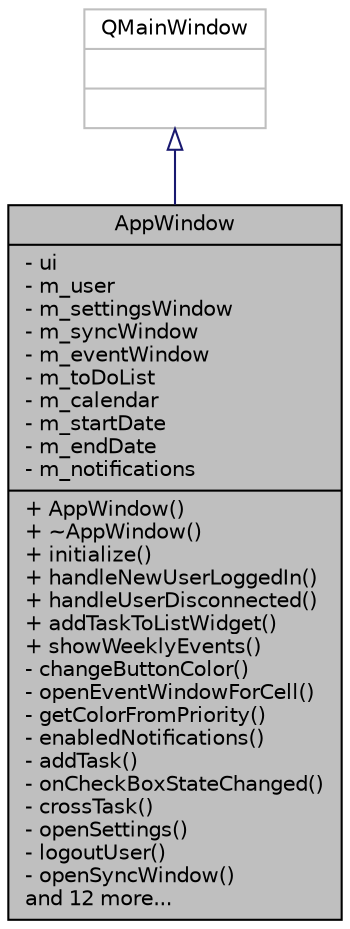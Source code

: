 digraph "AppWindow"
{
 // LATEX_PDF_SIZE
  edge [fontname="Helvetica",fontsize="10",labelfontname="Helvetica",labelfontsize="10"];
  node [fontname="Helvetica",fontsize="10",shape=record];
  Node1 [label="{AppWindow\n|- ui\l- m_user\l- m_settingsWindow\l- m_syncWindow\l- m_eventWindow\l- m_toDoList\l- m_calendar\l- m_startDate\l- m_endDate\l- m_notifications\l|+ AppWindow()\l+ ~AppWindow()\l+ initialize()\l+ handleNewUserLoggedIn()\l+ handleUserDisconnected()\l+ addTaskToListWidget()\l+ showWeeklyEvents()\l- changeButtonColor()\l- openEventWindowForCell()\l- getColorFromPriority()\l- enabledNotifications()\l- addTask()\l- onCheckBoxStateChanged()\l- crossTask()\l- openSettings()\l- logoutUser()\l- openSyncWindow()\land 12 more...\l}",height=0.2,width=0.4,color="black", fillcolor="grey75", style="filled", fontcolor="black",tooltip=" "];
  Node2 -> Node1 [dir="back",color="midnightblue",fontsize="10",style="solid",arrowtail="onormal",fontname="Helvetica"];
  Node2 [label="{QMainWindow\n||}",height=0.2,width=0.4,color="grey75", fillcolor="white", style="filled",tooltip=" "];
}
